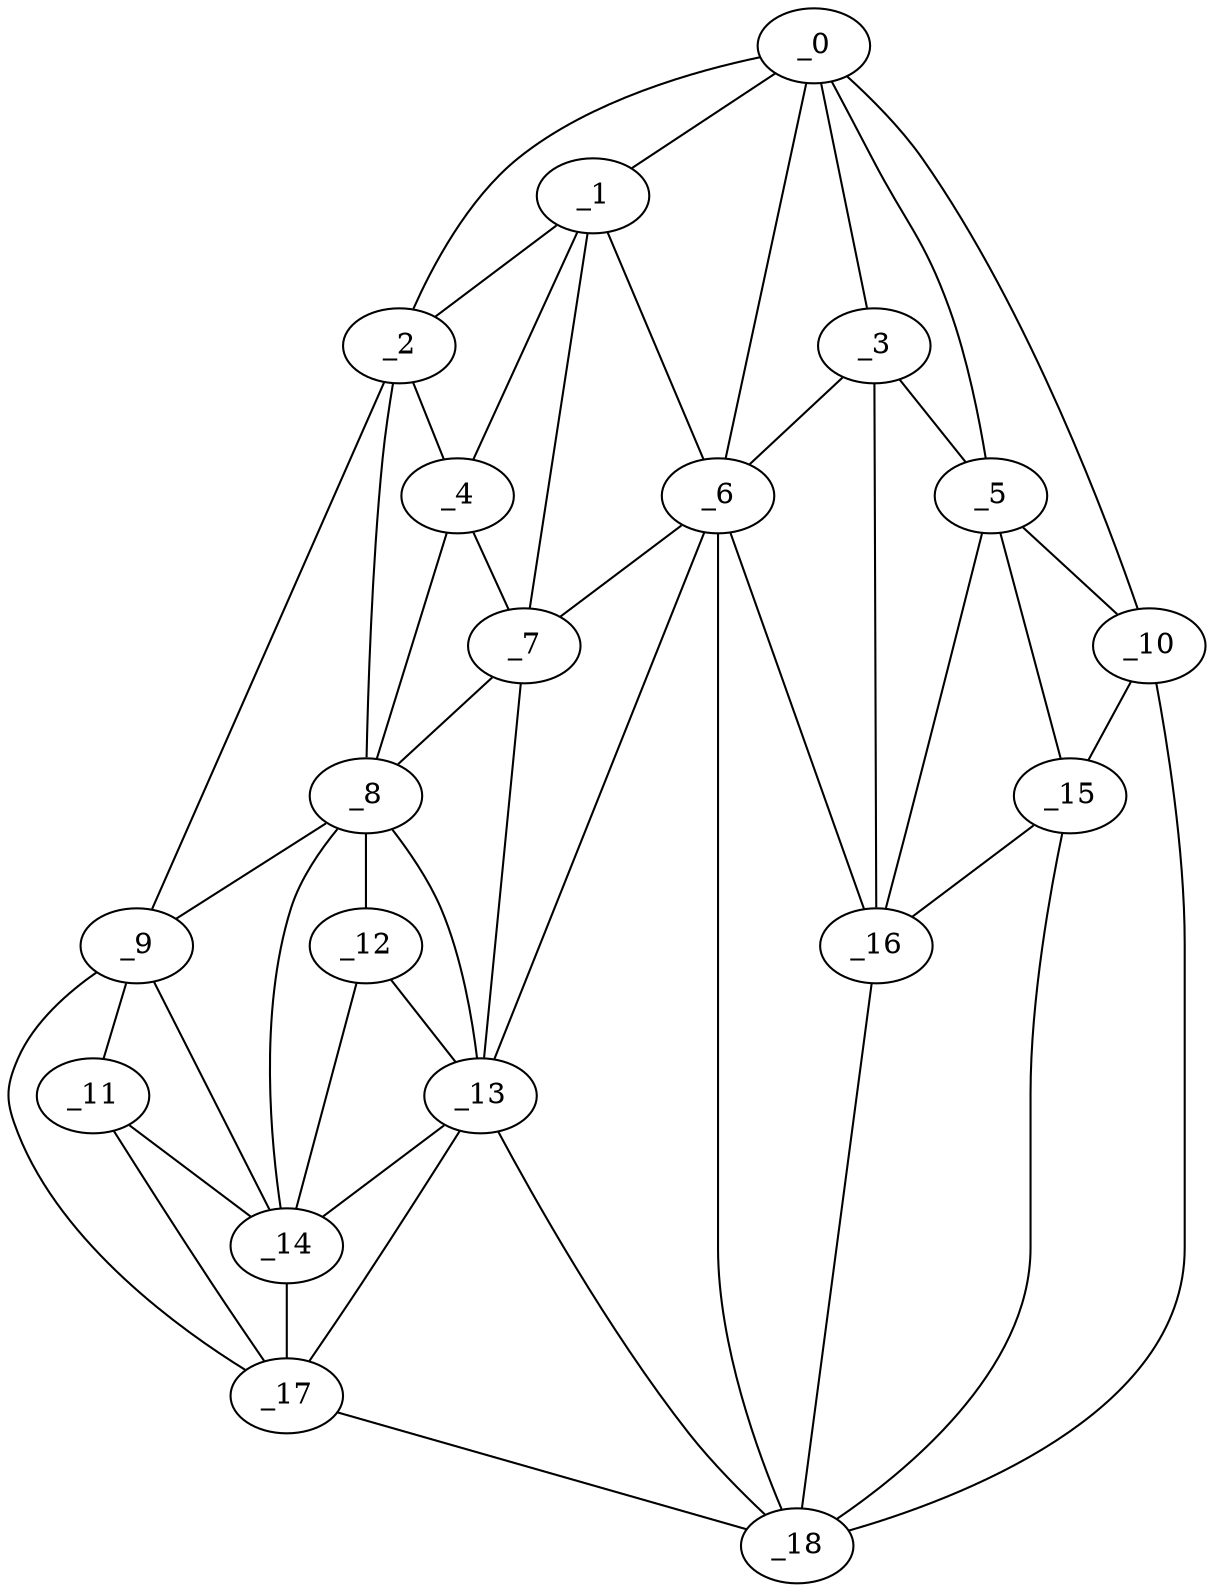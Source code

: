graph "obj33__30.gxl" {
	_0	 [x=45,
		y=51];
	_1	 [x=47,
		y=81];
	_0 -- _1	 [valence=2];
	_2	 [x=47,
		y=94];
	_0 -- _2	 [valence=1];
	_3	 [x=50,
		y=47];
	_0 -- _3	 [valence=2];
	_5	 [x=54,
		y=36];
	_0 -- _5	 [valence=1];
	_6	 [x=56,
		y=70];
	_0 -- _6	 [valence=2];
	_10	 [x=64,
		y=2];
	_0 -- _10	 [valence=1];
	_1 -- _2	 [valence=1];
	_4	 [x=53,
		y=85];
	_1 -- _4	 [valence=1];
	_1 -- _6	 [valence=1];
	_7	 [x=57,
		y=79];
	_1 -- _7	 [valence=2];
	_2 -- _4	 [valence=2];
	_8	 [x=62,
		y=94];
	_2 -- _8	 [valence=2];
	_9	 [x=62,
		y=111];
	_2 -- _9	 [valence=1];
	_3 -- _5	 [valence=1];
	_3 -- _6	 [valence=1];
	_16	 [x=79,
		y=50];
	_3 -- _16	 [valence=2];
	_4 -- _7	 [valence=2];
	_4 -- _8	 [valence=1];
	_5 -- _10	 [valence=1];
	_15	 [x=75,
		y=35];
	_5 -- _15	 [valence=2];
	_5 -- _16	 [valence=2];
	_6 -- _7	 [valence=1];
	_13	 [x=71,
		y=87];
	_6 -- _13	 [valence=2];
	_6 -- _16	 [valence=2];
	_18	 [x=87,
		y=58];
	_6 -- _18	 [valence=2];
	_7 -- _8	 [valence=2];
	_7 -- _13	 [valence=2];
	_8 -- _9	 [valence=1];
	_12	 [x=69,
		y=93];
	_8 -- _12	 [valence=2];
	_8 -- _13	 [valence=2];
	_14	 [x=71,
		y=102];
	_8 -- _14	 [valence=1];
	_11	 [x=68,
		y=114];
	_9 -- _11	 [valence=1];
	_9 -- _14	 [valence=2];
	_17	 [x=86,
		y=125];
	_9 -- _17	 [valence=1];
	_10 -- _15	 [valence=2];
	_10 -- _18	 [valence=1];
	_11 -- _14	 [valence=2];
	_11 -- _17	 [valence=2];
	_12 -- _13	 [valence=1];
	_12 -- _14	 [valence=2];
	_13 -- _14	 [valence=2];
	_13 -- _17	 [valence=2];
	_13 -- _18	 [valence=2];
	_14 -- _17	 [valence=1];
	_15 -- _16	 [valence=1];
	_15 -- _18	 [valence=1];
	_16 -- _18	 [valence=2];
	_17 -- _18	 [valence=1];
}
